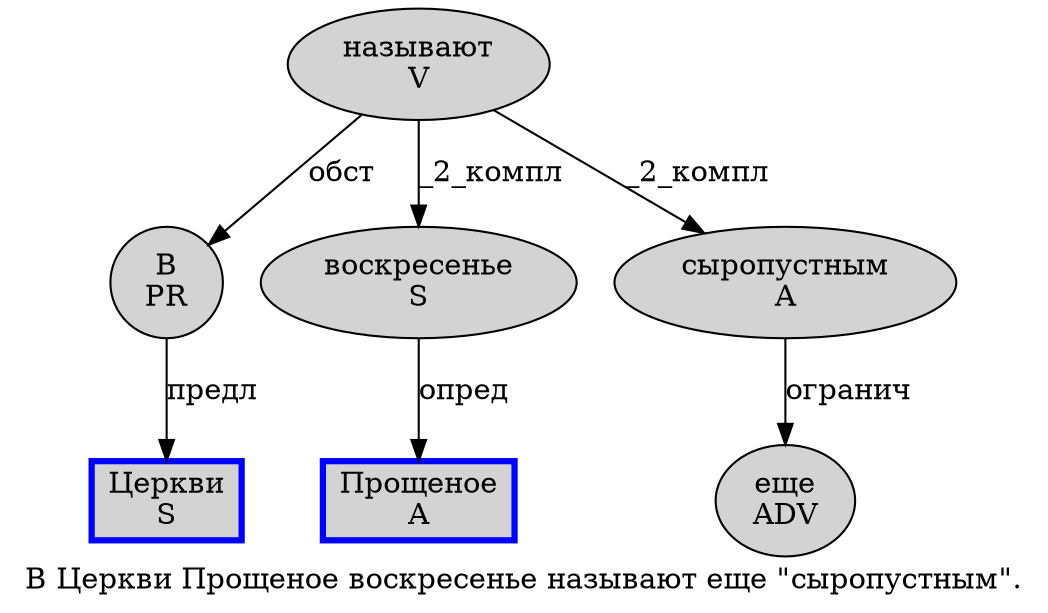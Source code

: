 digraph SENTENCE_1064 {
	graph [label="В Церкви Прощеное воскресенье называют еще \"сыропустным\"."]
	node [style=filled]
		0 [label="В
PR" color="" fillcolor=lightgray penwidth=1 shape=ellipse]
		1 [label="Церкви
S" color=blue fillcolor=lightgray penwidth=3 shape=box]
		2 [label="Прощеное
A" color=blue fillcolor=lightgray penwidth=3 shape=box]
		3 [label="воскресенье
S" color="" fillcolor=lightgray penwidth=1 shape=ellipse]
		4 [label="называют
V" color="" fillcolor=lightgray penwidth=1 shape=ellipse]
		5 [label="еще
ADV" color="" fillcolor=lightgray penwidth=1 shape=ellipse]
		7 [label="сыропустным
A" color="" fillcolor=lightgray penwidth=1 shape=ellipse]
			4 -> 0 [label="обст"]
			4 -> 3 [label="_2_компл"]
			4 -> 7 [label="_2_компл"]
			3 -> 2 [label="опред"]
			0 -> 1 [label="предл"]
			7 -> 5 [label="огранич"]
}